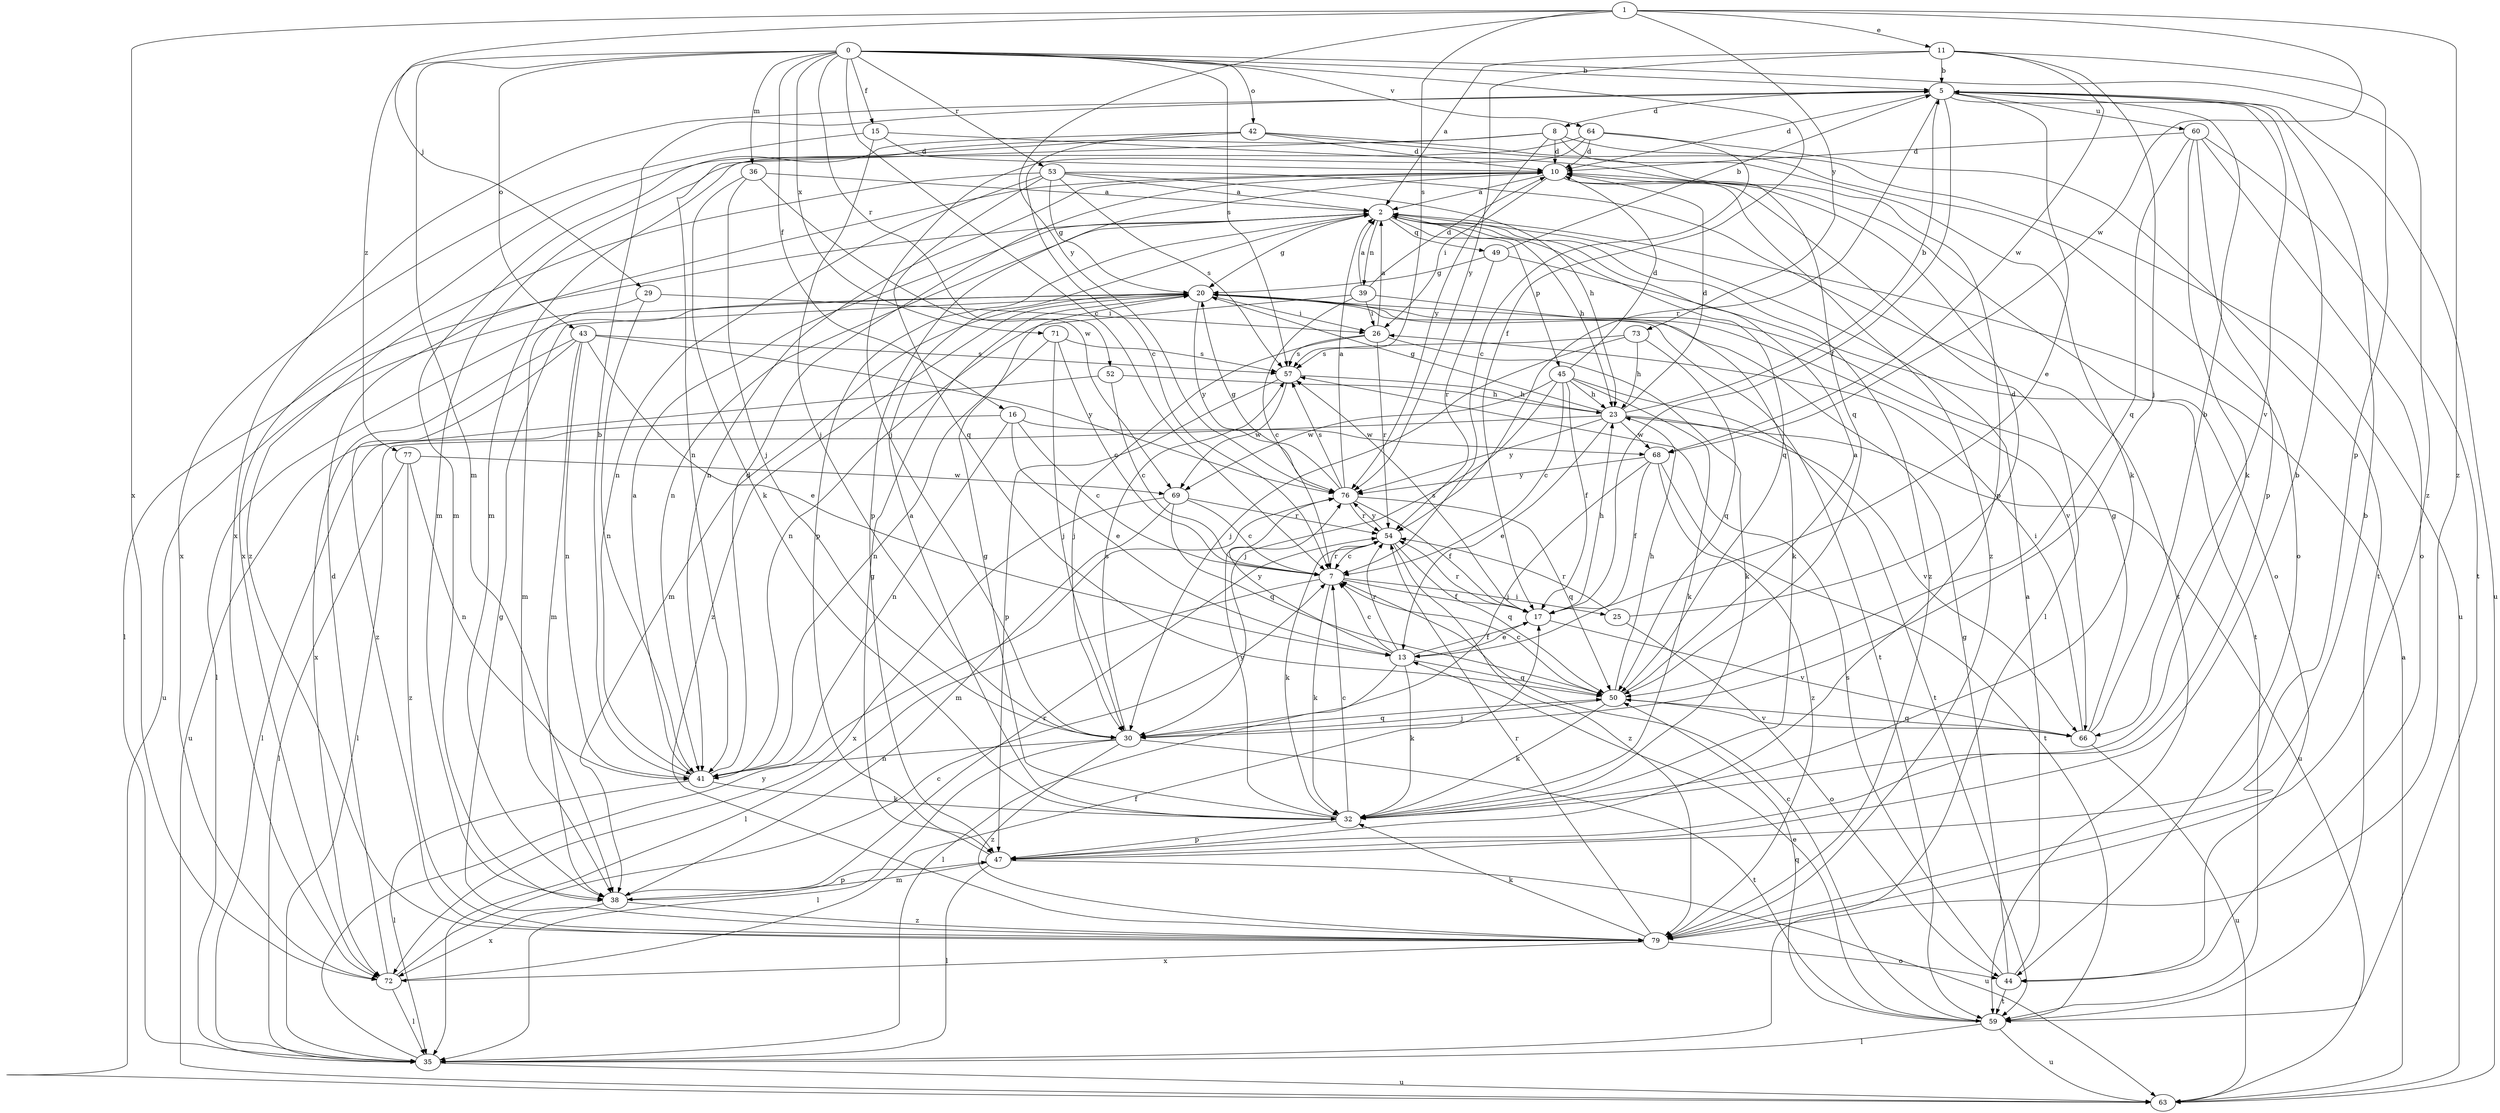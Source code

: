 strict digraph  {
0;
1;
2;
5;
7;
8;
10;
11;
13;
15;
16;
17;
20;
23;
25;
26;
29;
30;
32;
35;
36;
38;
39;
41;
42;
43;
44;
45;
47;
49;
50;
52;
53;
54;
57;
59;
60;
63;
64;
66;
68;
69;
71;
72;
73;
76;
77;
79;
0 -> 5  [label=b];
0 -> 7  [label=c];
0 -> 15  [label=f];
0 -> 16  [label=f];
0 -> 17  [label=f];
0 -> 36  [label=m];
0 -> 38  [label=m];
0 -> 42  [label=o];
0 -> 43  [label=o];
0 -> 52  [label=r];
0 -> 53  [label=r];
0 -> 57  [label=s];
0 -> 64  [label=v];
0 -> 71  [label=x];
0 -> 77  [label=z];
0 -> 79  [label=z];
1 -> 11  [label=e];
1 -> 29  [label=j];
1 -> 57  [label=s];
1 -> 68  [label=w];
1 -> 72  [label=x];
1 -> 73  [label=y];
1 -> 76  [label=y];
1 -> 79  [label=z];
2 -> 20  [label=g];
2 -> 23  [label=h];
2 -> 35  [label=l];
2 -> 39  [label=n];
2 -> 41  [label=n];
2 -> 45  [label=p];
2 -> 47  [label=p];
2 -> 49  [label=q];
2 -> 50  [label=q];
2 -> 79  [label=z];
5 -> 8  [label=d];
5 -> 10  [label=d];
5 -> 13  [label=e];
5 -> 17  [label=f];
5 -> 54  [label=r];
5 -> 60  [label=u];
5 -> 63  [label=u];
5 -> 66  [label=v];
5 -> 72  [label=x];
7 -> 17  [label=f];
7 -> 25  [label=i];
7 -> 32  [label=k];
7 -> 35  [label=l];
7 -> 54  [label=r];
8 -> 10  [label=d];
8 -> 32  [label=k];
8 -> 38  [label=m];
8 -> 44  [label=o];
8 -> 72  [label=x];
8 -> 76  [label=y];
10 -> 2  [label=a];
10 -> 26  [label=i];
10 -> 35  [label=l];
10 -> 41  [label=n];
10 -> 44  [label=o];
10 -> 47  [label=p];
10 -> 79  [label=z];
11 -> 2  [label=a];
11 -> 5  [label=b];
11 -> 30  [label=j];
11 -> 47  [label=p];
11 -> 68  [label=w];
11 -> 76  [label=y];
13 -> 7  [label=c];
13 -> 17  [label=f];
13 -> 32  [label=k];
13 -> 35  [label=l];
13 -> 50  [label=q];
13 -> 54  [label=r];
13 -> 76  [label=y];
15 -> 10  [label=d];
15 -> 30  [label=j];
15 -> 50  [label=q];
15 -> 72  [label=x];
16 -> 7  [label=c];
16 -> 13  [label=e];
16 -> 35  [label=l];
16 -> 41  [label=n];
16 -> 68  [label=w];
17 -> 13  [label=e];
17 -> 23  [label=h];
17 -> 54  [label=r];
17 -> 57  [label=s];
17 -> 66  [label=v];
20 -> 26  [label=i];
20 -> 35  [label=l];
20 -> 38  [label=m];
20 -> 59  [label=t];
20 -> 63  [label=u];
20 -> 66  [label=v];
20 -> 76  [label=y];
20 -> 79  [label=z];
23 -> 5  [label=b];
23 -> 10  [label=d];
23 -> 13  [label=e];
23 -> 20  [label=g];
23 -> 35  [label=l];
23 -> 63  [label=u];
23 -> 66  [label=v];
23 -> 68  [label=w];
23 -> 76  [label=y];
25 -> 10  [label=d];
25 -> 44  [label=o];
25 -> 54  [label=r];
26 -> 2  [label=a];
26 -> 30  [label=j];
26 -> 32  [label=k];
26 -> 54  [label=r];
26 -> 57  [label=s];
29 -> 26  [label=i];
29 -> 38  [label=m];
29 -> 41  [label=n];
30 -> 35  [label=l];
30 -> 41  [label=n];
30 -> 50  [label=q];
30 -> 57  [label=s];
30 -> 59  [label=t];
30 -> 79  [label=z];
32 -> 2  [label=a];
32 -> 7  [label=c];
32 -> 20  [label=g];
32 -> 47  [label=p];
32 -> 76  [label=y];
35 -> 63  [label=u];
35 -> 76  [label=y];
36 -> 2  [label=a];
36 -> 30  [label=j];
36 -> 32  [label=k];
36 -> 69  [label=w];
38 -> 47  [label=p];
38 -> 54  [label=r];
38 -> 72  [label=x];
38 -> 79  [label=z];
39 -> 2  [label=a];
39 -> 7  [label=c];
39 -> 10  [label=d];
39 -> 26  [label=i];
39 -> 32  [label=k];
39 -> 41  [label=n];
41 -> 2  [label=a];
41 -> 5  [label=b];
41 -> 10  [label=d];
41 -> 32  [label=k];
41 -> 35  [label=l];
42 -> 7  [label=c];
42 -> 10  [label=d];
42 -> 38  [label=m];
42 -> 41  [label=n];
42 -> 47  [label=p];
42 -> 63  [label=u];
43 -> 13  [label=e];
43 -> 38  [label=m];
43 -> 41  [label=n];
43 -> 57  [label=s];
43 -> 72  [label=x];
43 -> 76  [label=y];
43 -> 79  [label=z];
44 -> 2  [label=a];
44 -> 20  [label=g];
44 -> 57  [label=s];
44 -> 59  [label=t];
45 -> 7  [label=c];
45 -> 10  [label=d];
45 -> 17  [label=f];
45 -> 23  [label=h];
45 -> 30  [label=j];
45 -> 32  [label=k];
45 -> 59  [label=t];
45 -> 69  [label=w];
47 -> 5  [label=b];
47 -> 20  [label=g];
47 -> 35  [label=l];
47 -> 38  [label=m];
47 -> 63  [label=u];
49 -> 5  [label=b];
49 -> 20  [label=g];
49 -> 54  [label=r];
49 -> 59  [label=t];
50 -> 2  [label=a];
50 -> 7  [label=c];
50 -> 23  [label=h];
50 -> 30  [label=j];
50 -> 32  [label=k];
50 -> 66  [label=v];
52 -> 7  [label=c];
52 -> 23  [label=h];
52 -> 63  [label=u];
53 -> 2  [label=a];
53 -> 20  [label=g];
53 -> 23  [label=h];
53 -> 41  [label=n];
53 -> 50  [label=q];
53 -> 57  [label=s];
53 -> 59  [label=t];
53 -> 79  [label=z];
54 -> 7  [label=c];
54 -> 32  [label=k];
54 -> 50  [label=q];
54 -> 76  [label=y];
54 -> 79  [label=z];
57 -> 23  [label=h];
57 -> 47  [label=p];
57 -> 69  [label=w];
59 -> 7  [label=c];
59 -> 13  [label=e];
59 -> 35  [label=l];
59 -> 50  [label=q];
59 -> 63  [label=u];
60 -> 10  [label=d];
60 -> 32  [label=k];
60 -> 44  [label=o];
60 -> 47  [label=p];
60 -> 50  [label=q];
60 -> 59  [label=t];
63 -> 2  [label=a];
64 -> 7  [label=c];
64 -> 10  [label=d];
64 -> 30  [label=j];
64 -> 38  [label=m];
64 -> 59  [label=t];
66 -> 5  [label=b];
66 -> 20  [label=g];
66 -> 26  [label=i];
66 -> 50  [label=q];
66 -> 63  [label=u];
68 -> 17  [label=f];
68 -> 30  [label=j];
68 -> 59  [label=t];
68 -> 76  [label=y];
68 -> 79  [label=z];
69 -> 7  [label=c];
69 -> 38  [label=m];
69 -> 50  [label=q];
69 -> 54  [label=r];
69 -> 72  [label=x];
71 -> 7  [label=c];
71 -> 30  [label=j];
71 -> 41  [label=n];
71 -> 57  [label=s];
72 -> 7  [label=c];
72 -> 10  [label=d];
72 -> 17  [label=f];
72 -> 35  [label=l];
73 -> 23  [label=h];
73 -> 30  [label=j];
73 -> 50  [label=q];
73 -> 57  [label=s];
76 -> 2  [label=a];
76 -> 17  [label=f];
76 -> 20  [label=g];
76 -> 50  [label=q];
76 -> 54  [label=r];
76 -> 57  [label=s];
77 -> 35  [label=l];
77 -> 41  [label=n];
77 -> 69  [label=w];
77 -> 79  [label=z];
79 -> 5  [label=b];
79 -> 20  [label=g];
79 -> 32  [label=k];
79 -> 44  [label=o];
79 -> 54  [label=r];
79 -> 72  [label=x];
}
